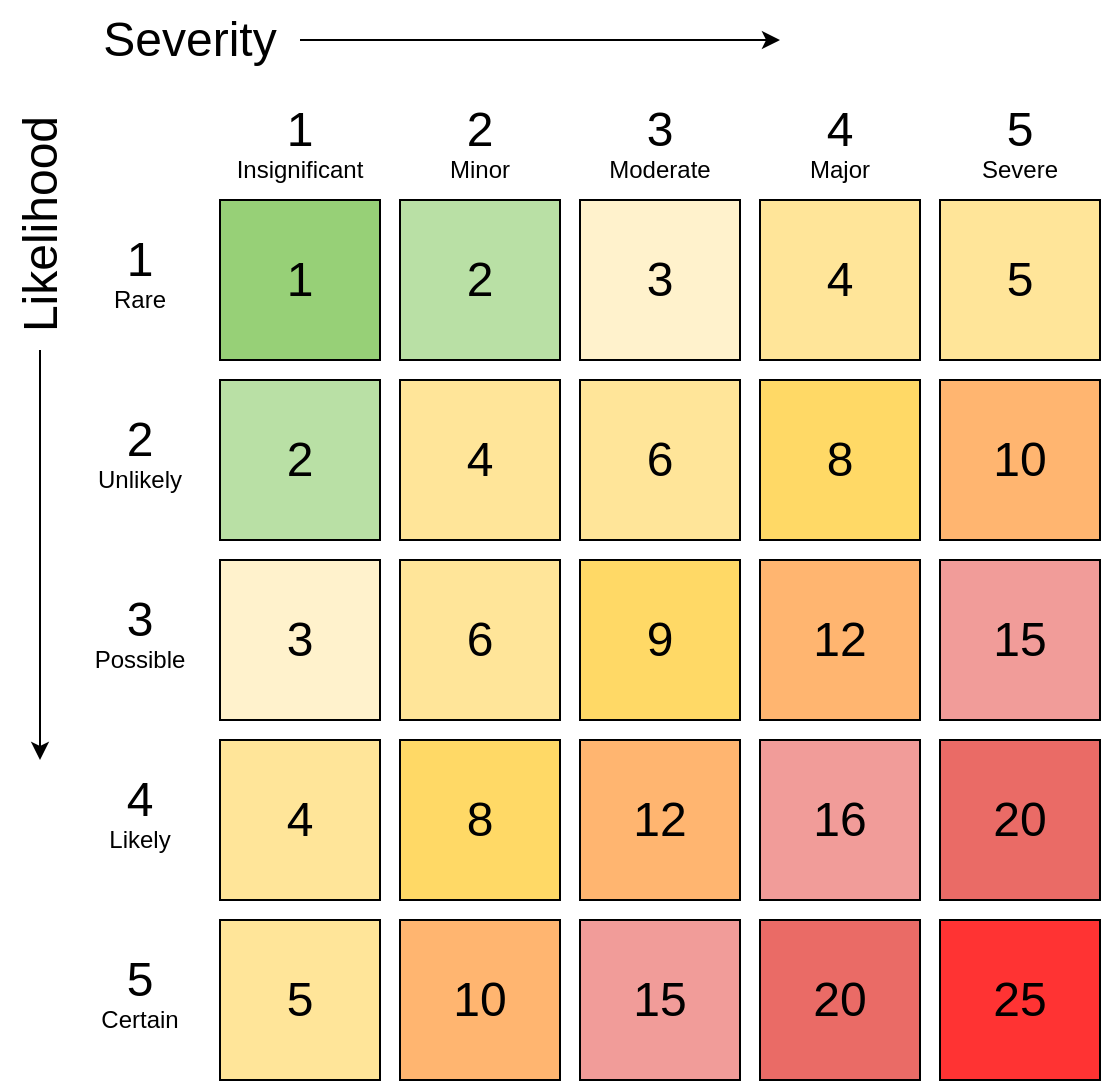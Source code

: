<mxfile version="24.8.6">
  <diagram name="Page-1" id="ZJnhJ7caaQFOjjDHqMTB">
    <mxGraphModel grid="1" page="1" gridSize="10" guides="1" tooltips="1" connect="1" arrows="1" fold="1" pageScale="1" pageWidth="827" pageHeight="1169" math="0" shadow="0">
      <root>
        <mxCell id="0" />
        <mxCell id="1" parent="0" />
        <mxCell id="YbGygCR5usOk8Z8FCMAA-1" value="1" style="whiteSpace=wrap;html=1;aspect=fixed;fontSize=24;fillColor=#97D077;" vertex="1" parent="1">
          <mxGeometry x="190" y="200" width="80" height="80" as="geometry" />
        </mxCell>
        <mxCell id="YbGygCR5usOk8Z8FCMAA-2" value="2" style="whiteSpace=wrap;html=1;aspect=fixed;fontSize=24;fillColor=#B9E0A5;" vertex="1" parent="1">
          <mxGeometry x="280" y="200" width="80" height="80" as="geometry" />
        </mxCell>
        <mxCell id="YbGygCR5usOk8Z8FCMAA-3" value="3" style="whiteSpace=wrap;html=1;aspect=fixed;fontSize=24;fillColor=#FFF2CC;" vertex="1" parent="1">
          <mxGeometry x="370" y="200" width="80" height="80" as="geometry" />
        </mxCell>
        <mxCell id="YbGygCR5usOk8Z8FCMAA-4" value="4" style="whiteSpace=wrap;html=1;aspect=fixed;fontSize=24;fillColor=#FFE599;" vertex="1" parent="1">
          <mxGeometry x="460" y="200" width="80" height="80" as="geometry" />
        </mxCell>
        <mxCell id="YbGygCR5usOk8Z8FCMAA-5" value="5" style="whiteSpace=wrap;html=1;aspect=fixed;fontSize=24;fillColor=#FFE599;" vertex="1" parent="1">
          <mxGeometry x="550" y="200" width="80" height="80" as="geometry" />
        </mxCell>
        <mxCell id="YbGygCR5usOk8Z8FCMAA-6" value="2" style="whiteSpace=wrap;html=1;aspect=fixed;fontSize=24;fillColor=#B9E0A5;" vertex="1" parent="1">
          <mxGeometry x="190" y="290" width="80" height="80" as="geometry" />
        </mxCell>
        <mxCell id="YbGygCR5usOk8Z8FCMAA-7" value="4" style="whiteSpace=wrap;html=1;aspect=fixed;fontSize=24;fillColor=#FFE599;" vertex="1" parent="1">
          <mxGeometry x="280" y="290" width="80" height="80" as="geometry" />
        </mxCell>
        <mxCell id="YbGygCR5usOk8Z8FCMAA-8" value="6" style="whiteSpace=wrap;html=1;aspect=fixed;fontSize=24;fillColor=#FFE599;" vertex="1" parent="1">
          <mxGeometry x="370" y="290" width="80" height="80" as="geometry" />
        </mxCell>
        <mxCell id="YbGygCR5usOk8Z8FCMAA-9" value="8" style="whiteSpace=wrap;html=1;aspect=fixed;fontSize=24;fillColor=#FFD966;" vertex="1" parent="1">
          <mxGeometry x="460" y="290" width="80" height="80" as="geometry" />
        </mxCell>
        <mxCell id="YbGygCR5usOk8Z8FCMAA-10" value="10" style="whiteSpace=wrap;html=1;aspect=fixed;fontSize=24;fillColor=#FFB570;" vertex="1" parent="1">
          <mxGeometry x="550" y="290" width="80" height="80" as="geometry" />
        </mxCell>
        <mxCell id="YbGygCR5usOk8Z8FCMAA-11" value="3" style="whiteSpace=wrap;html=1;aspect=fixed;fontSize=24;fillColor=#FFF2CC;" vertex="1" parent="1">
          <mxGeometry x="190" y="380" width="80" height="80" as="geometry" />
        </mxCell>
        <mxCell id="YbGygCR5usOk8Z8FCMAA-12" value="6" style="whiteSpace=wrap;html=1;aspect=fixed;fontSize=24;fillColor=#FFE599;" vertex="1" parent="1">
          <mxGeometry x="280" y="380" width="80" height="80" as="geometry" />
        </mxCell>
        <mxCell id="YbGygCR5usOk8Z8FCMAA-13" value="9" style="whiteSpace=wrap;html=1;aspect=fixed;fontSize=24;fillColor=#FFD966;" vertex="1" parent="1">
          <mxGeometry x="370" y="380" width="80" height="80" as="geometry" />
        </mxCell>
        <mxCell id="YbGygCR5usOk8Z8FCMAA-14" value="12" style="whiteSpace=wrap;html=1;aspect=fixed;fontSize=24;fillColor=#FFB570;" vertex="1" parent="1">
          <mxGeometry x="460" y="380" width="80" height="80" as="geometry" />
        </mxCell>
        <mxCell id="YbGygCR5usOk8Z8FCMAA-15" value="15" style="whiteSpace=wrap;html=1;aspect=fixed;fontSize=24;fillColor=#F19C99;" vertex="1" parent="1">
          <mxGeometry x="550" y="380" width="80" height="80" as="geometry" />
        </mxCell>
        <mxCell id="YbGygCR5usOk8Z8FCMAA-16" value="4" style="whiteSpace=wrap;html=1;aspect=fixed;fontSize=24;fillColor=#FFE599;" vertex="1" parent="1">
          <mxGeometry x="190" y="470" width="80" height="80" as="geometry" />
        </mxCell>
        <mxCell id="YbGygCR5usOk8Z8FCMAA-17" value="8" style="whiteSpace=wrap;html=1;aspect=fixed;fontSize=24;fillColor=#FFD966;" vertex="1" parent="1">
          <mxGeometry x="280" y="470" width="80" height="80" as="geometry" />
        </mxCell>
        <mxCell id="YbGygCR5usOk8Z8FCMAA-18" value="12" style="whiteSpace=wrap;html=1;aspect=fixed;fontSize=24;fillColor=#FFB570;" vertex="1" parent="1">
          <mxGeometry x="370" y="470" width="80" height="80" as="geometry" />
        </mxCell>
        <mxCell id="YbGygCR5usOk8Z8FCMAA-19" value="16" style="whiteSpace=wrap;html=1;aspect=fixed;fontSize=24;fillColor=#F19C99;" vertex="1" parent="1">
          <mxGeometry x="460" y="470" width="80" height="80" as="geometry" />
        </mxCell>
        <mxCell id="YbGygCR5usOk8Z8FCMAA-20" value="20" style="whiteSpace=wrap;html=1;aspect=fixed;fontSize=24;fillColor=#EA6B66;" vertex="1" parent="1">
          <mxGeometry x="550" y="470" width="80" height="80" as="geometry" />
        </mxCell>
        <mxCell id="YbGygCR5usOk8Z8FCMAA-21" value="5" style="whiteSpace=wrap;html=1;aspect=fixed;fontSize=24;fillColor=#FFE599;" vertex="1" parent="1">
          <mxGeometry x="190" y="560" width="80" height="80" as="geometry" />
        </mxCell>
        <mxCell id="YbGygCR5usOk8Z8FCMAA-22" value="10" style="whiteSpace=wrap;html=1;aspect=fixed;fontSize=24;fillColor=#FFB570;" vertex="1" parent="1">
          <mxGeometry x="280" y="560" width="80" height="80" as="geometry" />
        </mxCell>
        <mxCell id="YbGygCR5usOk8Z8FCMAA-23" value="15" style="whiteSpace=wrap;html=1;aspect=fixed;fontSize=24;fillColor=#F19C99;" vertex="1" parent="1">
          <mxGeometry x="370" y="560" width="80" height="80" as="geometry" />
        </mxCell>
        <mxCell id="YbGygCR5usOk8Z8FCMAA-24" value="20" style="whiteSpace=wrap;html=1;aspect=fixed;fontSize=24;fillColor=#EA6B66;" vertex="1" parent="1">
          <mxGeometry x="460" y="560" width="80" height="80" as="geometry" />
        </mxCell>
        <mxCell id="YbGygCR5usOk8Z8FCMAA-25" value="25" style="whiteSpace=wrap;html=1;aspect=fixed;fontSize=24;fillColor=#FF3333;" vertex="1" parent="1">
          <mxGeometry x="550" y="560" width="80" height="80" as="geometry" />
        </mxCell>
        <mxCell id="YbGygCR5usOk8Z8FCMAA-50" style="edgeStyle=orthogonalEdgeStyle;rounded=0;orthogonalLoop=1;jettySize=auto;html=1;" edge="1" parent="1" source="YbGygCR5usOk8Z8FCMAA-26">
          <mxGeometry relative="1" as="geometry">
            <mxPoint x="470" y="120" as="targetPoint" />
          </mxGeometry>
        </mxCell>
        <mxCell id="YbGygCR5usOk8Z8FCMAA-26" value="&lt;font style=&quot;font-size: 24px;&quot;&gt;Severity&lt;/font&gt;" style="text;html=1;align=center;verticalAlign=middle;whiteSpace=wrap;rounded=0;" vertex="1" parent="1">
          <mxGeometry x="120" y="100" width="110" height="40" as="geometry" />
        </mxCell>
        <mxCell id="YbGygCR5usOk8Z8FCMAA-52" style="edgeStyle=orthogonalEdgeStyle;rounded=0;orthogonalLoop=1;jettySize=auto;html=1;" edge="1" parent="1" source="YbGygCR5usOk8Z8FCMAA-27">
          <mxGeometry relative="1" as="geometry">
            <mxPoint x="100" y="480" as="targetPoint" />
          </mxGeometry>
        </mxCell>
        <mxCell id="YbGygCR5usOk8Z8FCMAA-27" value="&lt;font style=&quot;font-size: 24px;&quot;&gt;Likelihood&lt;/font&gt;" style="text;html=1;align=center;verticalAlign=middle;whiteSpace=wrap;rounded=0;horizontal=0;" vertex="1" parent="1">
          <mxGeometry x="80" y="150" width="40" height="125" as="geometry" />
        </mxCell>
        <mxCell id="YbGygCR5usOk8Z8FCMAA-29" value="1" style="text;html=1;align=center;verticalAlign=middle;whiteSpace=wrap;rounded=0;fontSize=24;" vertex="1" parent="1">
          <mxGeometry x="200" y="150" width="60" height="30" as="geometry" />
        </mxCell>
        <mxCell id="YbGygCR5usOk8Z8FCMAA-30" value="2" style="text;html=1;align=center;verticalAlign=middle;whiteSpace=wrap;rounded=0;fontSize=24;" vertex="1" parent="1">
          <mxGeometry x="290" y="150" width="60" height="30" as="geometry" />
        </mxCell>
        <mxCell id="YbGygCR5usOk8Z8FCMAA-31" value="Insignificant" style="text;html=1;align=center;verticalAlign=middle;whiteSpace=wrap;rounded=0;" vertex="1" parent="1">
          <mxGeometry x="200" y="170" width="60" height="30" as="geometry" />
        </mxCell>
        <mxCell id="YbGygCR5usOk8Z8FCMAA-32" value="Minor" style="text;html=1;align=center;verticalAlign=middle;whiteSpace=wrap;rounded=0;" vertex="1" parent="1">
          <mxGeometry x="290" y="170" width="60" height="30" as="geometry" />
        </mxCell>
        <mxCell id="YbGygCR5usOk8Z8FCMAA-33" value="3" style="text;html=1;align=center;verticalAlign=middle;whiteSpace=wrap;rounded=0;fontSize=24;" vertex="1" parent="1">
          <mxGeometry x="380" y="150" width="60" height="30" as="geometry" />
        </mxCell>
        <mxCell id="YbGygCR5usOk8Z8FCMAA-34" value="Moderate" style="text;html=1;align=center;verticalAlign=middle;whiteSpace=wrap;rounded=0;" vertex="1" parent="1">
          <mxGeometry x="380" y="170" width="60" height="30" as="geometry" />
        </mxCell>
        <mxCell id="YbGygCR5usOk8Z8FCMAA-35" value="4" style="text;html=1;align=center;verticalAlign=middle;whiteSpace=wrap;rounded=0;fontSize=24;" vertex="1" parent="1">
          <mxGeometry x="470" y="150" width="60" height="30" as="geometry" />
        </mxCell>
        <mxCell id="YbGygCR5usOk8Z8FCMAA-36" value="Major" style="text;html=1;align=center;verticalAlign=middle;whiteSpace=wrap;rounded=0;" vertex="1" parent="1">
          <mxGeometry x="470" y="170" width="60" height="30" as="geometry" />
        </mxCell>
        <mxCell id="YbGygCR5usOk8Z8FCMAA-37" value="5" style="text;html=1;align=center;verticalAlign=middle;whiteSpace=wrap;rounded=0;fontSize=24;" vertex="1" parent="1">
          <mxGeometry x="560" y="150" width="60" height="30" as="geometry" />
        </mxCell>
        <mxCell id="YbGygCR5usOk8Z8FCMAA-38" value="Severe" style="text;html=1;align=center;verticalAlign=middle;whiteSpace=wrap;rounded=0;" vertex="1" parent="1">
          <mxGeometry x="560" y="170" width="60" height="30" as="geometry" />
        </mxCell>
        <mxCell id="YbGygCR5usOk8Z8FCMAA-39" value="1" style="text;html=1;align=center;verticalAlign=middle;whiteSpace=wrap;rounded=0;fontSize=24;" vertex="1" parent="1">
          <mxGeometry x="120" y="215" width="60" height="30" as="geometry" />
        </mxCell>
        <mxCell id="YbGygCR5usOk8Z8FCMAA-40" value="Rare" style="text;html=1;align=center;verticalAlign=middle;whiteSpace=wrap;rounded=0;" vertex="1" parent="1">
          <mxGeometry x="120" y="235" width="60" height="30" as="geometry" />
        </mxCell>
        <mxCell id="YbGygCR5usOk8Z8FCMAA-41" value="2" style="text;html=1;align=center;verticalAlign=middle;whiteSpace=wrap;rounded=0;fontSize=24;" vertex="1" parent="1">
          <mxGeometry x="120" y="305" width="60" height="30" as="geometry" />
        </mxCell>
        <mxCell id="YbGygCR5usOk8Z8FCMAA-42" value="Unlikely" style="text;html=1;align=center;verticalAlign=middle;whiteSpace=wrap;rounded=0;" vertex="1" parent="1">
          <mxGeometry x="120" y="325" width="60" height="30" as="geometry" />
        </mxCell>
        <mxCell id="YbGygCR5usOk8Z8FCMAA-43" value="3" style="text;html=1;align=center;verticalAlign=middle;whiteSpace=wrap;rounded=0;fontSize=24;" vertex="1" parent="1">
          <mxGeometry x="120" y="395" width="60" height="30" as="geometry" />
        </mxCell>
        <mxCell id="YbGygCR5usOk8Z8FCMAA-44" value="Possible" style="text;html=1;align=center;verticalAlign=middle;whiteSpace=wrap;rounded=0;" vertex="1" parent="1">
          <mxGeometry x="120" y="415" width="60" height="30" as="geometry" />
        </mxCell>
        <mxCell id="YbGygCR5usOk8Z8FCMAA-45" value="4" style="text;html=1;align=center;verticalAlign=middle;whiteSpace=wrap;rounded=0;fontSize=24;" vertex="1" parent="1">
          <mxGeometry x="120" y="485" width="60" height="30" as="geometry" />
        </mxCell>
        <mxCell id="YbGygCR5usOk8Z8FCMAA-46" value="Likely" style="text;html=1;align=center;verticalAlign=middle;whiteSpace=wrap;rounded=0;" vertex="1" parent="1">
          <mxGeometry x="120" y="505" width="60" height="30" as="geometry" />
        </mxCell>
        <mxCell id="YbGygCR5usOk8Z8FCMAA-47" value="5" style="text;html=1;align=center;verticalAlign=middle;whiteSpace=wrap;rounded=0;fontSize=24;" vertex="1" parent="1">
          <mxGeometry x="120" y="575" width="60" height="30" as="geometry" />
        </mxCell>
        <mxCell id="YbGygCR5usOk8Z8FCMAA-48" value="Certain" style="text;html=1;align=center;verticalAlign=middle;whiteSpace=wrap;rounded=0;" vertex="1" parent="1">
          <mxGeometry x="120" y="595" width="60" height="30" as="geometry" />
        </mxCell>
      </root>
    </mxGraphModel>
  </diagram>
</mxfile>
